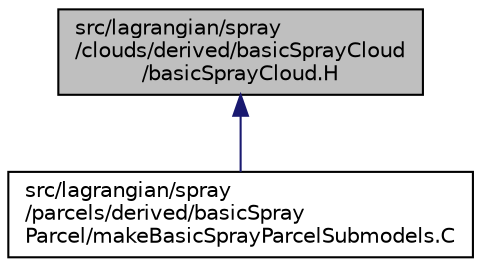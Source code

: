 digraph "src/lagrangian/spray/clouds/derived/basicSprayCloud/basicSprayCloud.H"
{
  bgcolor="transparent";
  edge [fontname="Helvetica",fontsize="10",labelfontname="Helvetica",labelfontsize="10"];
  node [fontname="Helvetica",fontsize="10",shape=record];
  Node1 [label="src/lagrangian/spray\l/clouds/derived/basicSprayCloud\l/basicSprayCloud.H",height=0.2,width=0.4,color="black", fillcolor="grey75", style="filled", fontcolor="black"];
  Node1 -> Node2 [dir="back",color="midnightblue",fontsize="10",style="solid",fontname="Helvetica"];
  Node2 [label="src/lagrangian/spray\l/parcels/derived/basicSpray\lParcel/makeBasicSprayParcelSubmodels.C",height=0.2,width=0.4,color="black",URL="$a06982.html"];
}

